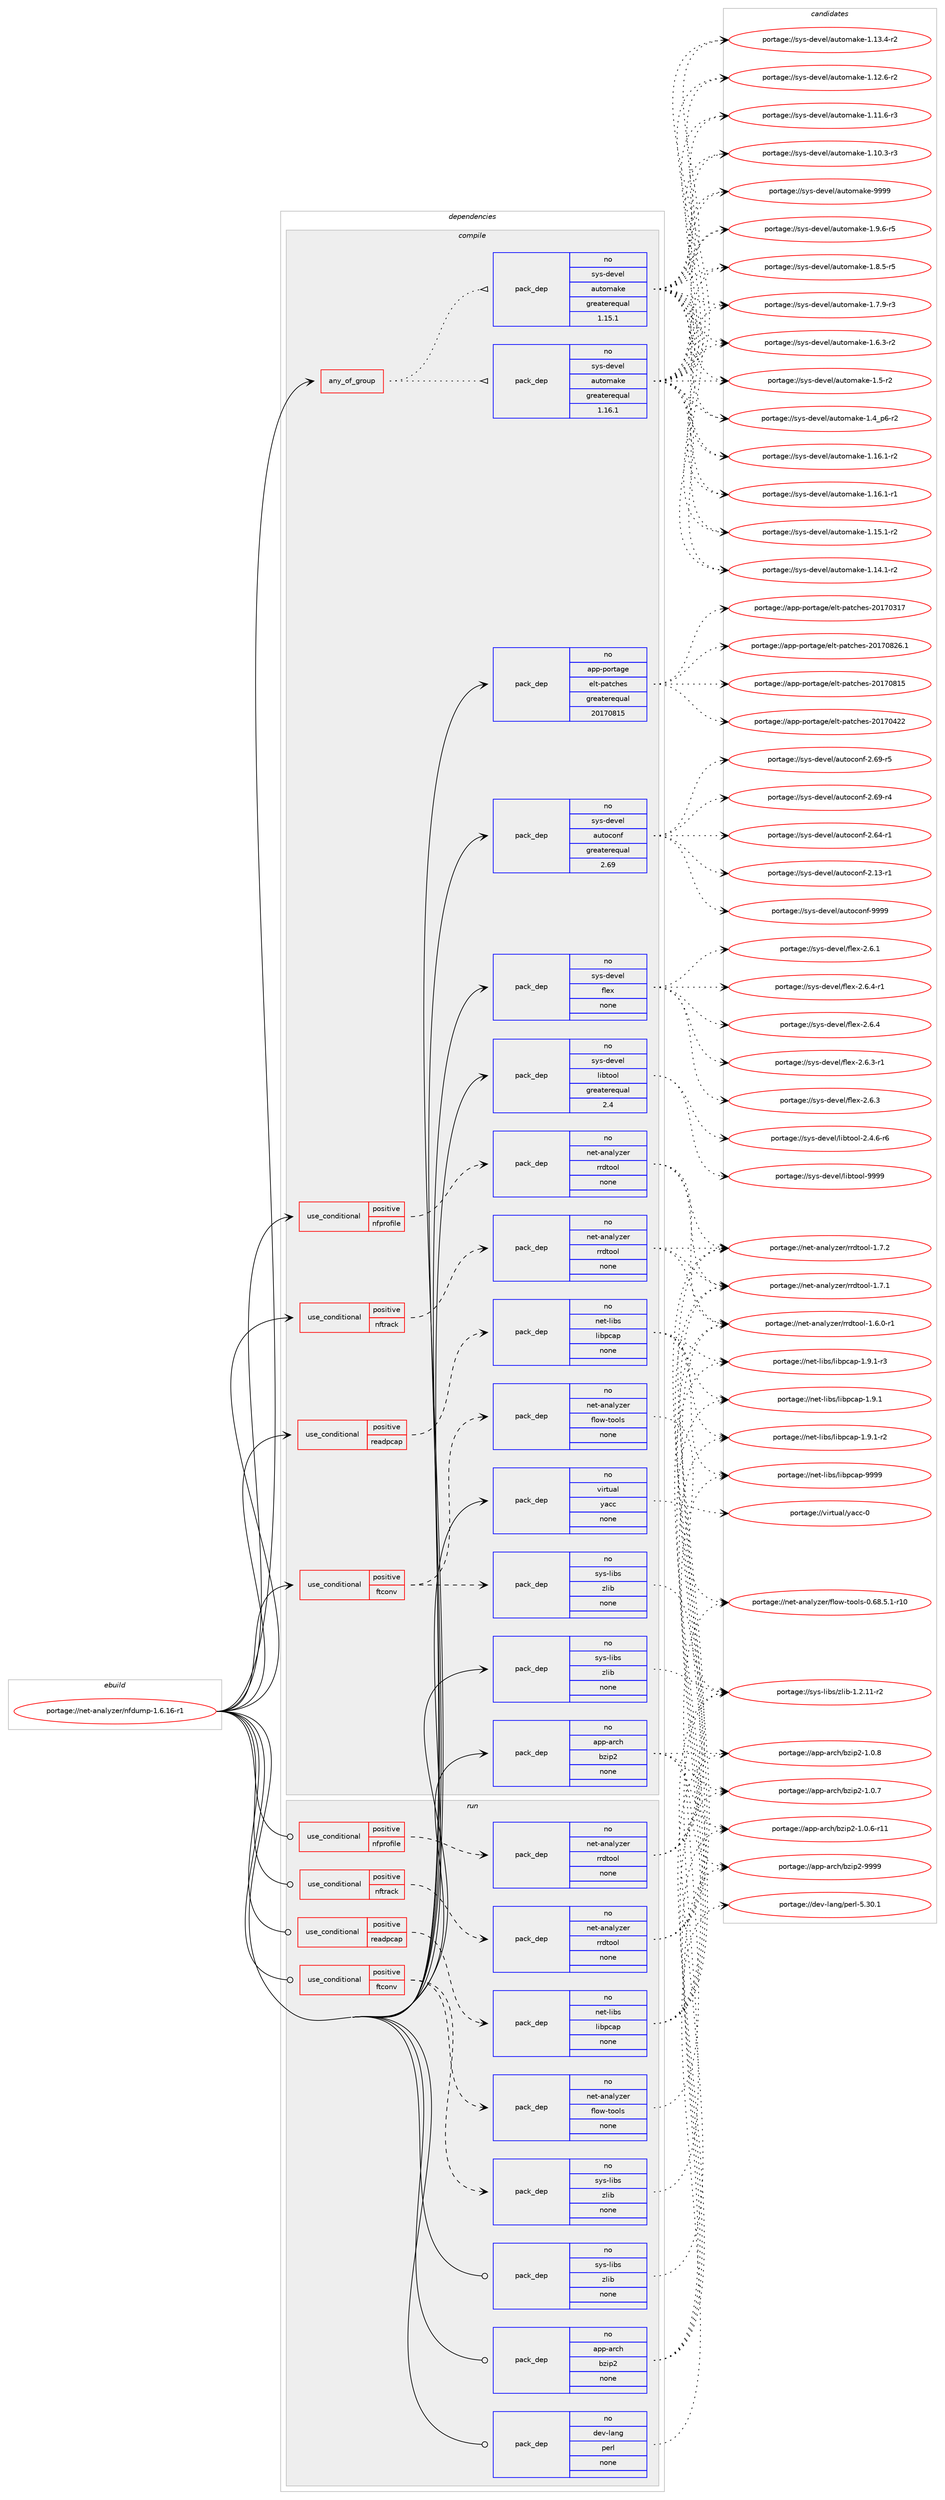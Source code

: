 digraph prolog {

# *************
# Graph options
# *************

newrank=true;
concentrate=true;
compound=true;
graph [rankdir=LR,fontname=Helvetica,fontsize=10,ranksep=1.5];#, ranksep=2.5, nodesep=0.2];
edge  [arrowhead=vee];
node  [fontname=Helvetica,fontsize=10];

# **********
# The ebuild
# **********

subgraph cluster_leftcol {
color=gray;
rank=same;
label=<<i>ebuild</i>>;
id [label="portage://net-analyzer/nfdump-1.6.16-r1", color=red, width=4, href="../net-analyzer/nfdump-1.6.16-r1.svg"];
}

# ****************
# The dependencies
# ****************

subgraph cluster_midcol {
color=gray;
label=<<i>dependencies</i>>;
subgraph cluster_compile {
fillcolor="#eeeeee";
style=filled;
label=<<i>compile</i>>;
subgraph any1294 {
dependency66838 [label=<<TABLE BORDER="0" CELLBORDER="1" CELLSPACING="0" CELLPADDING="4"><TR><TD CELLPADDING="10">any_of_group</TD></TR></TABLE>>, shape=none, color=red];subgraph pack51738 {
dependency66839 [label=<<TABLE BORDER="0" CELLBORDER="1" CELLSPACING="0" CELLPADDING="4" WIDTH="220"><TR><TD ROWSPAN="6" CELLPADDING="30">pack_dep</TD></TR><TR><TD WIDTH="110">no</TD></TR><TR><TD>sys-devel</TD></TR><TR><TD>automake</TD></TR><TR><TD>greaterequal</TD></TR><TR><TD>1.16.1</TD></TR></TABLE>>, shape=none, color=blue];
}
dependency66838:e -> dependency66839:w [weight=20,style="dotted",arrowhead="oinv"];
subgraph pack51739 {
dependency66840 [label=<<TABLE BORDER="0" CELLBORDER="1" CELLSPACING="0" CELLPADDING="4" WIDTH="220"><TR><TD ROWSPAN="6" CELLPADDING="30">pack_dep</TD></TR><TR><TD WIDTH="110">no</TD></TR><TR><TD>sys-devel</TD></TR><TR><TD>automake</TD></TR><TR><TD>greaterequal</TD></TR><TR><TD>1.15.1</TD></TR></TABLE>>, shape=none, color=blue];
}
dependency66838:e -> dependency66840:w [weight=20,style="dotted",arrowhead="oinv"];
}
id:e -> dependency66838:w [weight=20,style="solid",arrowhead="vee"];
subgraph cond13785 {
dependency66841 [label=<<TABLE BORDER="0" CELLBORDER="1" CELLSPACING="0" CELLPADDING="4"><TR><TD ROWSPAN="3" CELLPADDING="10">use_conditional</TD></TR><TR><TD>positive</TD></TR><TR><TD>ftconv</TD></TR></TABLE>>, shape=none, color=red];
subgraph pack51740 {
dependency66842 [label=<<TABLE BORDER="0" CELLBORDER="1" CELLSPACING="0" CELLPADDING="4" WIDTH="220"><TR><TD ROWSPAN="6" CELLPADDING="30">pack_dep</TD></TR><TR><TD WIDTH="110">no</TD></TR><TR><TD>sys-libs</TD></TR><TR><TD>zlib</TD></TR><TR><TD>none</TD></TR><TR><TD></TD></TR></TABLE>>, shape=none, color=blue];
}
dependency66841:e -> dependency66842:w [weight=20,style="dashed",arrowhead="vee"];
subgraph pack51741 {
dependency66843 [label=<<TABLE BORDER="0" CELLBORDER="1" CELLSPACING="0" CELLPADDING="4" WIDTH="220"><TR><TD ROWSPAN="6" CELLPADDING="30">pack_dep</TD></TR><TR><TD WIDTH="110">no</TD></TR><TR><TD>net-analyzer</TD></TR><TR><TD>flow-tools</TD></TR><TR><TD>none</TD></TR><TR><TD></TD></TR></TABLE>>, shape=none, color=blue];
}
dependency66841:e -> dependency66843:w [weight=20,style="dashed",arrowhead="vee"];
}
id:e -> dependency66841:w [weight=20,style="solid",arrowhead="vee"];
subgraph cond13786 {
dependency66844 [label=<<TABLE BORDER="0" CELLBORDER="1" CELLSPACING="0" CELLPADDING="4"><TR><TD ROWSPAN="3" CELLPADDING="10">use_conditional</TD></TR><TR><TD>positive</TD></TR><TR><TD>nfprofile</TD></TR></TABLE>>, shape=none, color=red];
subgraph pack51742 {
dependency66845 [label=<<TABLE BORDER="0" CELLBORDER="1" CELLSPACING="0" CELLPADDING="4" WIDTH="220"><TR><TD ROWSPAN="6" CELLPADDING="30">pack_dep</TD></TR><TR><TD WIDTH="110">no</TD></TR><TR><TD>net-analyzer</TD></TR><TR><TD>rrdtool</TD></TR><TR><TD>none</TD></TR><TR><TD></TD></TR></TABLE>>, shape=none, color=blue];
}
dependency66844:e -> dependency66845:w [weight=20,style="dashed",arrowhead="vee"];
}
id:e -> dependency66844:w [weight=20,style="solid",arrowhead="vee"];
subgraph cond13787 {
dependency66846 [label=<<TABLE BORDER="0" CELLBORDER="1" CELLSPACING="0" CELLPADDING="4"><TR><TD ROWSPAN="3" CELLPADDING="10">use_conditional</TD></TR><TR><TD>positive</TD></TR><TR><TD>nftrack</TD></TR></TABLE>>, shape=none, color=red];
subgraph pack51743 {
dependency66847 [label=<<TABLE BORDER="0" CELLBORDER="1" CELLSPACING="0" CELLPADDING="4" WIDTH="220"><TR><TD ROWSPAN="6" CELLPADDING="30">pack_dep</TD></TR><TR><TD WIDTH="110">no</TD></TR><TR><TD>net-analyzer</TD></TR><TR><TD>rrdtool</TD></TR><TR><TD>none</TD></TR><TR><TD></TD></TR></TABLE>>, shape=none, color=blue];
}
dependency66846:e -> dependency66847:w [weight=20,style="dashed",arrowhead="vee"];
}
id:e -> dependency66846:w [weight=20,style="solid",arrowhead="vee"];
subgraph cond13788 {
dependency66848 [label=<<TABLE BORDER="0" CELLBORDER="1" CELLSPACING="0" CELLPADDING="4"><TR><TD ROWSPAN="3" CELLPADDING="10">use_conditional</TD></TR><TR><TD>positive</TD></TR><TR><TD>readpcap</TD></TR></TABLE>>, shape=none, color=red];
subgraph pack51744 {
dependency66849 [label=<<TABLE BORDER="0" CELLBORDER="1" CELLSPACING="0" CELLPADDING="4" WIDTH="220"><TR><TD ROWSPAN="6" CELLPADDING="30">pack_dep</TD></TR><TR><TD WIDTH="110">no</TD></TR><TR><TD>net-libs</TD></TR><TR><TD>libpcap</TD></TR><TR><TD>none</TD></TR><TR><TD></TD></TR></TABLE>>, shape=none, color=blue];
}
dependency66848:e -> dependency66849:w [weight=20,style="dashed",arrowhead="vee"];
}
id:e -> dependency66848:w [weight=20,style="solid",arrowhead="vee"];
subgraph pack51745 {
dependency66850 [label=<<TABLE BORDER="0" CELLBORDER="1" CELLSPACING="0" CELLPADDING="4" WIDTH="220"><TR><TD ROWSPAN="6" CELLPADDING="30">pack_dep</TD></TR><TR><TD WIDTH="110">no</TD></TR><TR><TD>app-arch</TD></TR><TR><TD>bzip2</TD></TR><TR><TD>none</TD></TR><TR><TD></TD></TR></TABLE>>, shape=none, color=blue];
}
id:e -> dependency66850:w [weight=20,style="solid",arrowhead="vee"];
subgraph pack51746 {
dependency66851 [label=<<TABLE BORDER="0" CELLBORDER="1" CELLSPACING="0" CELLPADDING="4" WIDTH="220"><TR><TD ROWSPAN="6" CELLPADDING="30">pack_dep</TD></TR><TR><TD WIDTH="110">no</TD></TR><TR><TD>app-portage</TD></TR><TR><TD>elt-patches</TD></TR><TR><TD>greaterequal</TD></TR><TR><TD>20170815</TD></TR></TABLE>>, shape=none, color=blue];
}
id:e -> dependency66851:w [weight=20,style="solid",arrowhead="vee"];
subgraph pack51747 {
dependency66852 [label=<<TABLE BORDER="0" CELLBORDER="1" CELLSPACING="0" CELLPADDING="4" WIDTH="220"><TR><TD ROWSPAN="6" CELLPADDING="30">pack_dep</TD></TR><TR><TD WIDTH="110">no</TD></TR><TR><TD>sys-devel</TD></TR><TR><TD>autoconf</TD></TR><TR><TD>greaterequal</TD></TR><TR><TD>2.69</TD></TR></TABLE>>, shape=none, color=blue];
}
id:e -> dependency66852:w [weight=20,style="solid",arrowhead="vee"];
subgraph pack51748 {
dependency66853 [label=<<TABLE BORDER="0" CELLBORDER="1" CELLSPACING="0" CELLPADDING="4" WIDTH="220"><TR><TD ROWSPAN="6" CELLPADDING="30">pack_dep</TD></TR><TR><TD WIDTH="110">no</TD></TR><TR><TD>sys-devel</TD></TR><TR><TD>flex</TD></TR><TR><TD>none</TD></TR><TR><TD></TD></TR></TABLE>>, shape=none, color=blue];
}
id:e -> dependency66853:w [weight=20,style="solid",arrowhead="vee"];
subgraph pack51749 {
dependency66854 [label=<<TABLE BORDER="0" CELLBORDER="1" CELLSPACING="0" CELLPADDING="4" WIDTH="220"><TR><TD ROWSPAN="6" CELLPADDING="30">pack_dep</TD></TR><TR><TD WIDTH="110">no</TD></TR><TR><TD>sys-devel</TD></TR><TR><TD>libtool</TD></TR><TR><TD>greaterequal</TD></TR><TR><TD>2.4</TD></TR></TABLE>>, shape=none, color=blue];
}
id:e -> dependency66854:w [weight=20,style="solid",arrowhead="vee"];
subgraph pack51750 {
dependency66855 [label=<<TABLE BORDER="0" CELLBORDER="1" CELLSPACING="0" CELLPADDING="4" WIDTH="220"><TR><TD ROWSPAN="6" CELLPADDING="30">pack_dep</TD></TR><TR><TD WIDTH="110">no</TD></TR><TR><TD>sys-libs</TD></TR><TR><TD>zlib</TD></TR><TR><TD>none</TD></TR><TR><TD></TD></TR></TABLE>>, shape=none, color=blue];
}
id:e -> dependency66855:w [weight=20,style="solid",arrowhead="vee"];
subgraph pack51751 {
dependency66856 [label=<<TABLE BORDER="0" CELLBORDER="1" CELLSPACING="0" CELLPADDING="4" WIDTH="220"><TR><TD ROWSPAN="6" CELLPADDING="30">pack_dep</TD></TR><TR><TD WIDTH="110">no</TD></TR><TR><TD>virtual</TD></TR><TR><TD>yacc</TD></TR><TR><TD>none</TD></TR><TR><TD></TD></TR></TABLE>>, shape=none, color=blue];
}
id:e -> dependency66856:w [weight=20,style="solid",arrowhead="vee"];
}
subgraph cluster_compileandrun {
fillcolor="#eeeeee";
style=filled;
label=<<i>compile and run</i>>;
}
subgraph cluster_run {
fillcolor="#eeeeee";
style=filled;
label=<<i>run</i>>;
subgraph cond13789 {
dependency66857 [label=<<TABLE BORDER="0" CELLBORDER="1" CELLSPACING="0" CELLPADDING="4"><TR><TD ROWSPAN="3" CELLPADDING="10">use_conditional</TD></TR><TR><TD>positive</TD></TR><TR><TD>ftconv</TD></TR></TABLE>>, shape=none, color=red];
subgraph pack51752 {
dependency66858 [label=<<TABLE BORDER="0" CELLBORDER="1" CELLSPACING="0" CELLPADDING="4" WIDTH="220"><TR><TD ROWSPAN="6" CELLPADDING="30">pack_dep</TD></TR><TR><TD WIDTH="110">no</TD></TR><TR><TD>sys-libs</TD></TR><TR><TD>zlib</TD></TR><TR><TD>none</TD></TR><TR><TD></TD></TR></TABLE>>, shape=none, color=blue];
}
dependency66857:e -> dependency66858:w [weight=20,style="dashed",arrowhead="vee"];
subgraph pack51753 {
dependency66859 [label=<<TABLE BORDER="0" CELLBORDER="1" CELLSPACING="0" CELLPADDING="4" WIDTH="220"><TR><TD ROWSPAN="6" CELLPADDING="30">pack_dep</TD></TR><TR><TD WIDTH="110">no</TD></TR><TR><TD>net-analyzer</TD></TR><TR><TD>flow-tools</TD></TR><TR><TD>none</TD></TR><TR><TD></TD></TR></TABLE>>, shape=none, color=blue];
}
dependency66857:e -> dependency66859:w [weight=20,style="dashed",arrowhead="vee"];
}
id:e -> dependency66857:w [weight=20,style="solid",arrowhead="odot"];
subgraph cond13790 {
dependency66860 [label=<<TABLE BORDER="0" CELLBORDER="1" CELLSPACING="0" CELLPADDING="4"><TR><TD ROWSPAN="3" CELLPADDING="10">use_conditional</TD></TR><TR><TD>positive</TD></TR><TR><TD>nfprofile</TD></TR></TABLE>>, shape=none, color=red];
subgraph pack51754 {
dependency66861 [label=<<TABLE BORDER="0" CELLBORDER="1" CELLSPACING="0" CELLPADDING="4" WIDTH="220"><TR><TD ROWSPAN="6" CELLPADDING="30">pack_dep</TD></TR><TR><TD WIDTH="110">no</TD></TR><TR><TD>net-analyzer</TD></TR><TR><TD>rrdtool</TD></TR><TR><TD>none</TD></TR><TR><TD></TD></TR></TABLE>>, shape=none, color=blue];
}
dependency66860:e -> dependency66861:w [weight=20,style="dashed",arrowhead="vee"];
}
id:e -> dependency66860:w [weight=20,style="solid",arrowhead="odot"];
subgraph cond13791 {
dependency66862 [label=<<TABLE BORDER="0" CELLBORDER="1" CELLSPACING="0" CELLPADDING="4"><TR><TD ROWSPAN="3" CELLPADDING="10">use_conditional</TD></TR><TR><TD>positive</TD></TR><TR><TD>nftrack</TD></TR></TABLE>>, shape=none, color=red];
subgraph pack51755 {
dependency66863 [label=<<TABLE BORDER="0" CELLBORDER="1" CELLSPACING="0" CELLPADDING="4" WIDTH="220"><TR><TD ROWSPAN="6" CELLPADDING="30">pack_dep</TD></TR><TR><TD WIDTH="110">no</TD></TR><TR><TD>net-analyzer</TD></TR><TR><TD>rrdtool</TD></TR><TR><TD>none</TD></TR><TR><TD></TD></TR></TABLE>>, shape=none, color=blue];
}
dependency66862:e -> dependency66863:w [weight=20,style="dashed",arrowhead="vee"];
}
id:e -> dependency66862:w [weight=20,style="solid",arrowhead="odot"];
subgraph cond13792 {
dependency66864 [label=<<TABLE BORDER="0" CELLBORDER="1" CELLSPACING="0" CELLPADDING="4"><TR><TD ROWSPAN="3" CELLPADDING="10">use_conditional</TD></TR><TR><TD>positive</TD></TR><TR><TD>readpcap</TD></TR></TABLE>>, shape=none, color=red];
subgraph pack51756 {
dependency66865 [label=<<TABLE BORDER="0" CELLBORDER="1" CELLSPACING="0" CELLPADDING="4" WIDTH="220"><TR><TD ROWSPAN="6" CELLPADDING="30">pack_dep</TD></TR><TR><TD WIDTH="110">no</TD></TR><TR><TD>net-libs</TD></TR><TR><TD>libpcap</TD></TR><TR><TD>none</TD></TR><TR><TD></TD></TR></TABLE>>, shape=none, color=blue];
}
dependency66864:e -> dependency66865:w [weight=20,style="dashed",arrowhead="vee"];
}
id:e -> dependency66864:w [weight=20,style="solid",arrowhead="odot"];
subgraph pack51757 {
dependency66866 [label=<<TABLE BORDER="0" CELLBORDER="1" CELLSPACING="0" CELLPADDING="4" WIDTH="220"><TR><TD ROWSPAN="6" CELLPADDING="30">pack_dep</TD></TR><TR><TD WIDTH="110">no</TD></TR><TR><TD>app-arch</TD></TR><TR><TD>bzip2</TD></TR><TR><TD>none</TD></TR><TR><TD></TD></TR></TABLE>>, shape=none, color=blue];
}
id:e -> dependency66866:w [weight=20,style="solid",arrowhead="odot"];
subgraph pack51758 {
dependency66867 [label=<<TABLE BORDER="0" CELLBORDER="1" CELLSPACING="0" CELLPADDING="4" WIDTH="220"><TR><TD ROWSPAN="6" CELLPADDING="30">pack_dep</TD></TR><TR><TD WIDTH="110">no</TD></TR><TR><TD>dev-lang</TD></TR><TR><TD>perl</TD></TR><TR><TD>none</TD></TR><TR><TD></TD></TR></TABLE>>, shape=none, color=blue];
}
id:e -> dependency66867:w [weight=20,style="solid",arrowhead="odot"];
subgraph pack51759 {
dependency66868 [label=<<TABLE BORDER="0" CELLBORDER="1" CELLSPACING="0" CELLPADDING="4" WIDTH="220"><TR><TD ROWSPAN="6" CELLPADDING="30">pack_dep</TD></TR><TR><TD WIDTH="110">no</TD></TR><TR><TD>sys-libs</TD></TR><TR><TD>zlib</TD></TR><TR><TD>none</TD></TR><TR><TD></TD></TR></TABLE>>, shape=none, color=blue];
}
id:e -> dependency66868:w [weight=20,style="solid",arrowhead="odot"];
}
}

# **************
# The candidates
# **************

subgraph cluster_choices {
rank=same;
color=gray;
label=<<i>candidates</i>>;

subgraph choice51738 {
color=black;
nodesep=1;
choice115121115451001011181011084797117116111109971071014557575757 [label="portage://sys-devel/automake-9999", color=red, width=4,href="../sys-devel/automake-9999.svg"];
choice115121115451001011181011084797117116111109971071014549465746544511453 [label="portage://sys-devel/automake-1.9.6-r5", color=red, width=4,href="../sys-devel/automake-1.9.6-r5.svg"];
choice115121115451001011181011084797117116111109971071014549465646534511453 [label="portage://sys-devel/automake-1.8.5-r5", color=red, width=4,href="../sys-devel/automake-1.8.5-r5.svg"];
choice115121115451001011181011084797117116111109971071014549465546574511451 [label="portage://sys-devel/automake-1.7.9-r3", color=red, width=4,href="../sys-devel/automake-1.7.9-r3.svg"];
choice115121115451001011181011084797117116111109971071014549465446514511450 [label="portage://sys-devel/automake-1.6.3-r2", color=red, width=4,href="../sys-devel/automake-1.6.3-r2.svg"];
choice11512111545100101118101108479711711611110997107101454946534511450 [label="portage://sys-devel/automake-1.5-r2", color=red, width=4,href="../sys-devel/automake-1.5-r2.svg"];
choice115121115451001011181011084797117116111109971071014549465295112544511450 [label="portage://sys-devel/automake-1.4_p6-r2", color=red, width=4,href="../sys-devel/automake-1.4_p6-r2.svg"];
choice11512111545100101118101108479711711611110997107101454946495446494511450 [label="portage://sys-devel/automake-1.16.1-r2", color=red, width=4,href="../sys-devel/automake-1.16.1-r2.svg"];
choice11512111545100101118101108479711711611110997107101454946495446494511449 [label="portage://sys-devel/automake-1.16.1-r1", color=red, width=4,href="../sys-devel/automake-1.16.1-r1.svg"];
choice11512111545100101118101108479711711611110997107101454946495346494511450 [label="portage://sys-devel/automake-1.15.1-r2", color=red, width=4,href="../sys-devel/automake-1.15.1-r2.svg"];
choice11512111545100101118101108479711711611110997107101454946495246494511450 [label="portage://sys-devel/automake-1.14.1-r2", color=red, width=4,href="../sys-devel/automake-1.14.1-r2.svg"];
choice11512111545100101118101108479711711611110997107101454946495146524511450 [label="portage://sys-devel/automake-1.13.4-r2", color=red, width=4,href="../sys-devel/automake-1.13.4-r2.svg"];
choice11512111545100101118101108479711711611110997107101454946495046544511450 [label="portage://sys-devel/automake-1.12.6-r2", color=red, width=4,href="../sys-devel/automake-1.12.6-r2.svg"];
choice11512111545100101118101108479711711611110997107101454946494946544511451 [label="portage://sys-devel/automake-1.11.6-r3", color=red, width=4,href="../sys-devel/automake-1.11.6-r3.svg"];
choice11512111545100101118101108479711711611110997107101454946494846514511451 [label="portage://sys-devel/automake-1.10.3-r3", color=red, width=4,href="../sys-devel/automake-1.10.3-r3.svg"];
dependency66839:e -> choice115121115451001011181011084797117116111109971071014557575757:w [style=dotted,weight="100"];
dependency66839:e -> choice115121115451001011181011084797117116111109971071014549465746544511453:w [style=dotted,weight="100"];
dependency66839:e -> choice115121115451001011181011084797117116111109971071014549465646534511453:w [style=dotted,weight="100"];
dependency66839:e -> choice115121115451001011181011084797117116111109971071014549465546574511451:w [style=dotted,weight="100"];
dependency66839:e -> choice115121115451001011181011084797117116111109971071014549465446514511450:w [style=dotted,weight="100"];
dependency66839:e -> choice11512111545100101118101108479711711611110997107101454946534511450:w [style=dotted,weight="100"];
dependency66839:e -> choice115121115451001011181011084797117116111109971071014549465295112544511450:w [style=dotted,weight="100"];
dependency66839:e -> choice11512111545100101118101108479711711611110997107101454946495446494511450:w [style=dotted,weight="100"];
dependency66839:e -> choice11512111545100101118101108479711711611110997107101454946495446494511449:w [style=dotted,weight="100"];
dependency66839:e -> choice11512111545100101118101108479711711611110997107101454946495346494511450:w [style=dotted,weight="100"];
dependency66839:e -> choice11512111545100101118101108479711711611110997107101454946495246494511450:w [style=dotted,weight="100"];
dependency66839:e -> choice11512111545100101118101108479711711611110997107101454946495146524511450:w [style=dotted,weight="100"];
dependency66839:e -> choice11512111545100101118101108479711711611110997107101454946495046544511450:w [style=dotted,weight="100"];
dependency66839:e -> choice11512111545100101118101108479711711611110997107101454946494946544511451:w [style=dotted,weight="100"];
dependency66839:e -> choice11512111545100101118101108479711711611110997107101454946494846514511451:w [style=dotted,weight="100"];
}
subgraph choice51739 {
color=black;
nodesep=1;
choice115121115451001011181011084797117116111109971071014557575757 [label="portage://sys-devel/automake-9999", color=red, width=4,href="../sys-devel/automake-9999.svg"];
choice115121115451001011181011084797117116111109971071014549465746544511453 [label="portage://sys-devel/automake-1.9.6-r5", color=red, width=4,href="../sys-devel/automake-1.9.6-r5.svg"];
choice115121115451001011181011084797117116111109971071014549465646534511453 [label="portage://sys-devel/automake-1.8.5-r5", color=red, width=4,href="../sys-devel/automake-1.8.5-r5.svg"];
choice115121115451001011181011084797117116111109971071014549465546574511451 [label="portage://sys-devel/automake-1.7.9-r3", color=red, width=4,href="../sys-devel/automake-1.7.9-r3.svg"];
choice115121115451001011181011084797117116111109971071014549465446514511450 [label="portage://sys-devel/automake-1.6.3-r2", color=red, width=4,href="../sys-devel/automake-1.6.3-r2.svg"];
choice11512111545100101118101108479711711611110997107101454946534511450 [label="portage://sys-devel/automake-1.5-r2", color=red, width=4,href="../sys-devel/automake-1.5-r2.svg"];
choice115121115451001011181011084797117116111109971071014549465295112544511450 [label="portage://sys-devel/automake-1.4_p6-r2", color=red, width=4,href="../sys-devel/automake-1.4_p6-r2.svg"];
choice11512111545100101118101108479711711611110997107101454946495446494511450 [label="portage://sys-devel/automake-1.16.1-r2", color=red, width=4,href="../sys-devel/automake-1.16.1-r2.svg"];
choice11512111545100101118101108479711711611110997107101454946495446494511449 [label="portage://sys-devel/automake-1.16.1-r1", color=red, width=4,href="../sys-devel/automake-1.16.1-r1.svg"];
choice11512111545100101118101108479711711611110997107101454946495346494511450 [label="portage://sys-devel/automake-1.15.1-r2", color=red, width=4,href="../sys-devel/automake-1.15.1-r2.svg"];
choice11512111545100101118101108479711711611110997107101454946495246494511450 [label="portage://sys-devel/automake-1.14.1-r2", color=red, width=4,href="../sys-devel/automake-1.14.1-r2.svg"];
choice11512111545100101118101108479711711611110997107101454946495146524511450 [label="portage://sys-devel/automake-1.13.4-r2", color=red, width=4,href="../sys-devel/automake-1.13.4-r2.svg"];
choice11512111545100101118101108479711711611110997107101454946495046544511450 [label="portage://sys-devel/automake-1.12.6-r2", color=red, width=4,href="../sys-devel/automake-1.12.6-r2.svg"];
choice11512111545100101118101108479711711611110997107101454946494946544511451 [label="portage://sys-devel/automake-1.11.6-r3", color=red, width=4,href="../sys-devel/automake-1.11.6-r3.svg"];
choice11512111545100101118101108479711711611110997107101454946494846514511451 [label="portage://sys-devel/automake-1.10.3-r3", color=red, width=4,href="../sys-devel/automake-1.10.3-r3.svg"];
dependency66840:e -> choice115121115451001011181011084797117116111109971071014557575757:w [style=dotted,weight="100"];
dependency66840:e -> choice115121115451001011181011084797117116111109971071014549465746544511453:w [style=dotted,weight="100"];
dependency66840:e -> choice115121115451001011181011084797117116111109971071014549465646534511453:w [style=dotted,weight="100"];
dependency66840:e -> choice115121115451001011181011084797117116111109971071014549465546574511451:w [style=dotted,weight="100"];
dependency66840:e -> choice115121115451001011181011084797117116111109971071014549465446514511450:w [style=dotted,weight="100"];
dependency66840:e -> choice11512111545100101118101108479711711611110997107101454946534511450:w [style=dotted,weight="100"];
dependency66840:e -> choice115121115451001011181011084797117116111109971071014549465295112544511450:w [style=dotted,weight="100"];
dependency66840:e -> choice11512111545100101118101108479711711611110997107101454946495446494511450:w [style=dotted,weight="100"];
dependency66840:e -> choice11512111545100101118101108479711711611110997107101454946495446494511449:w [style=dotted,weight="100"];
dependency66840:e -> choice11512111545100101118101108479711711611110997107101454946495346494511450:w [style=dotted,weight="100"];
dependency66840:e -> choice11512111545100101118101108479711711611110997107101454946495246494511450:w [style=dotted,weight="100"];
dependency66840:e -> choice11512111545100101118101108479711711611110997107101454946495146524511450:w [style=dotted,weight="100"];
dependency66840:e -> choice11512111545100101118101108479711711611110997107101454946495046544511450:w [style=dotted,weight="100"];
dependency66840:e -> choice11512111545100101118101108479711711611110997107101454946494946544511451:w [style=dotted,weight="100"];
dependency66840:e -> choice11512111545100101118101108479711711611110997107101454946494846514511451:w [style=dotted,weight="100"];
}
subgraph choice51740 {
color=black;
nodesep=1;
choice11512111545108105981154712210810598454946504649494511450 [label="portage://sys-libs/zlib-1.2.11-r2", color=red, width=4,href="../sys-libs/zlib-1.2.11-r2.svg"];
dependency66842:e -> choice11512111545108105981154712210810598454946504649494511450:w [style=dotted,weight="100"];
}
subgraph choice51741 {
color=black;
nodesep=1;
choice1101011164597110971081211221011144710210811111945116111111108115454846545646534649451144948 [label="portage://net-analyzer/flow-tools-0.68.5.1-r10", color=red, width=4,href="../net-analyzer/flow-tools-0.68.5.1-r10.svg"];
dependency66843:e -> choice1101011164597110971081211221011144710210811111945116111111108115454846545646534649451144948:w [style=dotted,weight="100"];
}
subgraph choice51742 {
color=black;
nodesep=1;
choice11010111645971109710812112210111447114114100116111111108454946554650 [label="portage://net-analyzer/rrdtool-1.7.2", color=red, width=4,href="../net-analyzer/rrdtool-1.7.2.svg"];
choice11010111645971109710812112210111447114114100116111111108454946554649 [label="portage://net-analyzer/rrdtool-1.7.1", color=red, width=4,href="../net-analyzer/rrdtool-1.7.1.svg"];
choice110101116459711097108121122101114471141141001161111111084549465446484511449 [label="portage://net-analyzer/rrdtool-1.6.0-r1", color=red, width=4,href="../net-analyzer/rrdtool-1.6.0-r1.svg"];
dependency66845:e -> choice11010111645971109710812112210111447114114100116111111108454946554650:w [style=dotted,weight="100"];
dependency66845:e -> choice11010111645971109710812112210111447114114100116111111108454946554649:w [style=dotted,weight="100"];
dependency66845:e -> choice110101116459711097108121122101114471141141001161111111084549465446484511449:w [style=dotted,weight="100"];
}
subgraph choice51743 {
color=black;
nodesep=1;
choice11010111645971109710812112210111447114114100116111111108454946554650 [label="portage://net-analyzer/rrdtool-1.7.2", color=red, width=4,href="../net-analyzer/rrdtool-1.7.2.svg"];
choice11010111645971109710812112210111447114114100116111111108454946554649 [label="portage://net-analyzer/rrdtool-1.7.1", color=red, width=4,href="../net-analyzer/rrdtool-1.7.1.svg"];
choice110101116459711097108121122101114471141141001161111111084549465446484511449 [label="portage://net-analyzer/rrdtool-1.6.0-r1", color=red, width=4,href="../net-analyzer/rrdtool-1.6.0-r1.svg"];
dependency66847:e -> choice11010111645971109710812112210111447114114100116111111108454946554650:w [style=dotted,weight="100"];
dependency66847:e -> choice11010111645971109710812112210111447114114100116111111108454946554649:w [style=dotted,weight="100"];
dependency66847:e -> choice110101116459711097108121122101114471141141001161111111084549465446484511449:w [style=dotted,weight="100"];
}
subgraph choice51744 {
color=black;
nodesep=1;
choice1101011164510810598115471081059811299971124557575757 [label="portage://net-libs/libpcap-9999", color=red, width=4,href="../net-libs/libpcap-9999.svg"];
choice1101011164510810598115471081059811299971124549465746494511451 [label="portage://net-libs/libpcap-1.9.1-r3", color=red, width=4,href="../net-libs/libpcap-1.9.1-r3.svg"];
choice1101011164510810598115471081059811299971124549465746494511450 [label="portage://net-libs/libpcap-1.9.1-r2", color=red, width=4,href="../net-libs/libpcap-1.9.1-r2.svg"];
choice110101116451081059811547108105981129997112454946574649 [label="portage://net-libs/libpcap-1.9.1", color=red, width=4,href="../net-libs/libpcap-1.9.1.svg"];
dependency66849:e -> choice1101011164510810598115471081059811299971124557575757:w [style=dotted,weight="100"];
dependency66849:e -> choice1101011164510810598115471081059811299971124549465746494511451:w [style=dotted,weight="100"];
dependency66849:e -> choice1101011164510810598115471081059811299971124549465746494511450:w [style=dotted,weight="100"];
dependency66849:e -> choice110101116451081059811547108105981129997112454946574649:w [style=dotted,weight="100"];
}
subgraph choice51745 {
color=black;
nodesep=1;
choice971121124597114991044798122105112504557575757 [label="portage://app-arch/bzip2-9999", color=red, width=4,href="../app-arch/bzip2-9999.svg"];
choice97112112459711499104479812210511250454946484656 [label="portage://app-arch/bzip2-1.0.8", color=red, width=4,href="../app-arch/bzip2-1.0.8.svg"];
choice97112112459711499104479812210511250454946484655 [label="portage://app-arch/bzip2-1.0.7", color=red, width=4,href="../app-arch/bzip2-1.0.7.svg"];
choice97112112459711499104479812210511250454946484654451144949 [label="portage://app-arch/bzip2-1.0.6-r11", color=red, width=4,href="../app-arch/bzip2-1.0.6-r11.svg"];
dependency66850:e -> choice971121124597114991044798122105112504557575757:w [style=dotted,weight="100"];
dependency66850:e -> choice97112112459711499104479812210511250454946484656:w [style=dotted,weight="100"];
dependency66850:e -> choice97112112459711499104479812210511250454946484655:w [style=dotted,weight="100"];
dependency66850:e -> choice97112112459711499104479812210511250454946484654451144949:w [style=dotted,weight="100"];
}
subgraph choice51746 {
color=black;
nodesep=1;
choice971121124511211111411697103101471011081164511297116991041011154550484955485650544649 [label="portage://app-portage/elt-patches-20170826.1", color=red, width=4,href="../app-portage/elt-patches-20170826.1.svg"];
choice97112112451121111141169710310147101108116451129711699104101115455048495548564953 [label="portage://app-portage/elt-patches-20170815", color=red, width=4,href="../app-portage/elt-patches-20170815.svg"];
choice97112112451121111141169710310147101108116451129711699104101115455048495548525050 [label="portage://app-portage/elt-patches-20170422", color=red, width=4,href="../app-portage/elt-patches-20170422.svg"];
choice97112112451121111141169710310147101108116451129711699104101115455048495548514955 [label="portage://app-portage/elt-patches-20170317", color=red, width=4,href="../app-portage/elt-patches-20170317.svg"];
dependency66851:e -> choice971121124511211111411697103101471011081164511297116991041011154550484955485650544649:w [style=dotted,weight="100"];
dependency66851:e -> choice97112112451121111141169710310147101108116451129711699104101115455048495548564953:w [style=dotted,weight="100"];
dependency66851:e -> choice97112112451121111141169710310147101108116451129711699104101115455048495548525050:w [style=dotted,weight="100"];
dependency66851:e -> choice97112112451121111141169710310147101108116451129711699104101115455048495548514955:w [style=dotted,weight="100"];
}
subgraph choice51747 {
color=black;
nodesep=1;
choice115121115451001011181011084797117116111991111101024557575757 [label="portage://sys-devel/autoconf-9999", color=red, width=4,href="../sys-devel/autoconf-9999.svg"];
choice1151211154510010111810110847971171161119911111010245504654574511453 [label="portage://sys-devel/autoconf-2.69-r5", color=red, width=4,href="../sys-devel/autoconf-2.69-r5.svg"];
choice1151211154510010111810110847971171161119911111010245504654574511452 [label="portage://sys-devel/autoconf-2.69-r4", color=red, width=4,href="../sys-devel/autoconf-2.69-r4.svg"];
choice1151211154510010111810110847971171161119911111010245504654524511449 [label="portage://sys-devel/autoconf-2.64-r1", color=red, width=4,href="../sys-devel/autoconf-2.64-r1.svg"];
choice1151211154510010111810110847971171161119911111010245504649514511449 [label="portage://sys-devel/autoconf-2.13-r1", color=red, width=4,href="../sys-devel/autoconf-2.13-r1.svg"];
dependency66852:e -> choice115121115451001011181011084797117116111991111101024557575757:w [style=dotted,weight="100"];
dependency66852:e -> choice1151211154510010111810110847971171161119911111010245504654574511453:w [style=dotted,weight="100"];
dependency66852:e -> choice1151211154510010111810110847971171161119911111010245504654574511452:w [style=dotted,weight="100"];
dependency66852:e -> choice1151211154510010111810110847971171161119911111010245504654524511449:w [style=dotted,weight="100"];
dependency66852:e -> choice1151211154510010111810110847971171161119911111010245504649514511449:w [style=dotted,weight="100"];
}
subgraph choice51748 {
color=black;
nodesep=1;
choice11512111545100101118101108471021081011204550465446524511449 [label="portage://sys-devel/flex-2.6.4-r1", color=red, width=4,href="../sys-devel/flex-2.6.4-r1.svg"];
choice1151211154510010111810110847102108101120455046544652 [label="portage://sys-devel/flex-2.6.4", color=red, width=4,href="../sys-devel/flex-2.6.4.svg"];
choice11512111545100101118101108471021081011204550465446514511449 [label="portage://sys-devel/flex-2.6.3-r1", color=red, width=4,href="../sys-devel/flex-2.6.3-r1.svg"];
choice1151211154510010111810110847102108101120455046544651 [label="portage://sys-devel/flex-2.6.3", color=red, width=4,href="../sys-devel/flex-2.6.3.svg"];
choice1151211154510010111810110847102108101120455046544649 [label="portage://sys-devel/flex-2.6.1", color=red, width=4,href="../sys-devel/flex-2.6.1.svg"];
dependency66853:e -> choice11512111545100101118101108471021081011204550465446524511449:w [style=dotted,weight="100"];
dependency66853:e -> choice1151211154510010111810110847102108101120455046544652:w [style=dotted,weight="100"];
dependency66853:e -> choice11512111545100101118101108471021081011204550465446514511449:w [style=dotted,weight="100"];
dependency66853:e -> choice1151211154510010111810110847102108101120455046544651:w [style=dotted,weight="100"];
dependency66853:e -> choice1151211154510010111810110847102108101120455046544649:w [style=dotted,weight="100"];
}
subgraph choice51749 {
color=black;
nodesep=1;
choice1151211154510010111810110847108105981161111111084557575757 [label="portage://sys-devel/libtool-9999", color=red, width=4,href="../sys-devel/libtool-9999.svg"];
choice1151211154510010111810110847108105981161111111084550465246544511454 [label="portage://sys-devel/libtool-2.4.6-r6", color=red, width=4,href="../sys-devel/libtool-2.4.6-r6.svg"];
dependency66854:e -> choice1151211154510010111810110847108105981161111111084557575757:w [style=dotted,weight="100"];
dependency66854:e -> choice1151211154510010111810110847108105981161111111084550465246544511454:w [style=dotted,weight="100"];
}
subgraph choice51750 {
color=black;
nodesep=1;
choice11512111545108105981154712210810598454946504649494511450 [label="portage://sys-libs/zlib-1.2.11-r2", color=red, width=4,href="../sys-libs/zlib-1.2.11-r2.svg"];
dependency66855:e -> choice11512111545108105981154712210810598454946504649494511450:w [style=dotted,weight="100"];
}
subgraph choice51751 {
color=black;
nodesep=1;
choice11810511411611797108471219799994548 [label="portage://virtual/yacc-0", color=red, width=4,href="../virtual/yacc-0.svg"];
dependency66856:e -> choice11810511411611797108471219799994548:w [style=dotted,weight="100"];
}
subgraph choice51752 {
color=black;
nodesep=1;
choice11512111545108105981154712210810598454946504649494511450 [label="portage://sys-libs/zlib-1.2.11-r2", color=red, width=4,href="../sys-libs/zlib-1.2.11-r2.svg"];
dependency66858:e -> choice11512111545108105981154712210810598454946504649494511450:w [style=dotted,weight="100"];
}
subgraph choice51753 {
color=black;
nodesep=1;
choice1101011164597110971081211221011144710210811111945116111111108115454846545646534649451144948 [label="portage://net-analyzer/flow-tools-0.68.5.1-r10", color=red, width=4,href="../net-analyzer/flow-tools-0.68.5.1-r10.svg"];
dependency66859:e -> choice1101011164597110971081211221011144710210811111945116111111108115454846545646534649451144948:w [style=dotted,weight="100"];
}
subgraph choice51754 {
color=black;
nodesep=1;
choice11010111645971109710812112210111447114114100116111111108454946554650 [label="portage://net-analyzer/rrdtool-1.7.2", color=red, width=4,href="../net-analyzer/rrdtool-1.7.2.svg"];
choice11010111645971109710812112210111447114114100116111111108454946554649 [label="portage://net-analyzer/rrdtool-1.7.1", color=red, width=4,href="../net-analyzer/rrdtool-1.7.1.svg"];
choice110101116459711097108121122101114471141141001161111111084549465446484511449 [label="portage://net-analyzer/rrdtool-1.6.0-r1", color=red, width=4,href="../net-analyzer/rrdtool-1.6.0-r1.svg"];
dependency66861:e -> choice11010111645971109710812112210111447114114100116111111108454946554650:w [style=dotted,weight="100"];
dependency66861:e -> choice11010111645971109710812112210111447114114100116111111108454946554649:w [style=dotted,weight="100"];
dependency66861:e -> choice110101116459711097108121122101114471141141001161111111084549465446484511449:w [style=dotted,weight="100"];
}
subgraph choice51755 {
color=black;
nodesep=1;
choice11010111645971109710812112210111447114114100116111111108454946554650 [label="portage://net-analyzer/rrdtool-1.7.2", color=red, width=4,href="../net-analyzer/rrdtool-1.7.2.svg"];
choice11010111645971109710812112210111447114114100116111111108454946554649 [label="portage://net-analyzer/rrdtool-1.7.1", color=red, width=4,href="../net-analyzer/rrdtool-1.7.1.svg"];
choice110101116459711097108121122101114471141141001161111111084549465446484511449 [label="portage://net-analyzer/rrdtool-1.6.0-r1", color=red, width=4,href="../net-analyzer/rrdtool-1.6.0-r1.svg"];
dependency66863:e -> choice11010111645971109710812112210111447114114100116111111108454946554650:w [style=dotted,weight="100"];
dependency66863:e -> choice11010111645971109710812112210111447114114100116111111108454946554649:w [style=dotted,weight="100"];
dependency66863:e -> choice110101116459711097108121122101114471141141001161111111084549465446484511449:w [style=dotted,weight="100"];
}
subgraph choice51756 {
color=black;
nodesep=1;
choice1101011164510810598115471081059811299971124557575757 [label="portage://net-libs/libpcap-9999", color=red, width=4,href="../net-libs/libpcap-9999.svg"];
choice1101011164510810598115471081059811299971124549465746494511451 [label="portage://net-libs/libpcap-1.9.1-r3", color=red, width=4,href="../net-libs/libpcap-1.9.1-r3.svg"];
choice1101011164510810598115471081059811299971124549465746494511450 [label="portage://net-libs/libpcap-1.9.1-r2", color=red, width=4,href="../net-libs/libpcap-1.9.1-r2.svg"];
choice110101116451081059811547108105981129997112454946574649 [label="portage://net-libs/libpcap-1.9.1", color=red, width=4,href="../net-libs/libpcap-1.9.1.svg"];
dependency66865:e -> choice1101011164510810598115471081059811299971124557575757:w [style=dotted,weight="100"];
dependency66865:e -> choice1101011164510810598115471081059811299971124549465746494511451:w [style=dotted,weight="100"];
dependency66865:e -> choice1101011164510810598115471081059811299971124549465746494511450:w [style=dotted,weight="100"];
dependency66865:e -> choice110101116451081059811547108105981129997112454946574649:w [style=dotted,weight="100"];
}
subgraph choice51757 {
color=black;
nodesep=1;
choice971121124597114991044798122105112504557575757 [label="portage://app-arch/bzip2-9999", color=red, width=4,href="../app-arch/bzip2-9999.svg"];
choice97112112459711499104479812210511250454946484656 [label="portage://app-arch/bzip2-1.0.8", color=red, width=4,href="../app-arch/bzip2-1.0.8.svg"];
choice97112112459711499104479812210511250454946484655 [label="portage://app-arch/bzip2-1.0.7", color=red, width=4,href="../app-arch/bzip2-1.0.7.svg"];
choice97112112459711499104479812210511250454946484654451144949 [label="portage://app-arch/bzip2-1.0.6-r11", color=red, width=4,href="../app-arch/bzip2-1.0.6-r11.svg"];
dependency66866:e -> choice971121124597114991044798122105112504557575757:w [style=dotted,weight="100"];
dependency66866:e -> choice97112112459711499104479812210511250454946484656:w [style=dotted,weight="100"];
dependency66866:e -> choice97112112459711499104479812210511250454946484655:w [style=dotted,weight="100"];
dependency66866:e -> choice97112112459711499104479812210511250454946484654451144949:w [style=dotted,weight="100"];
}
subgraph choice51758 {
color=black;
nodesep=1;
choice10010111845108971101034711210111410845534651484649 [label="portage://dev-lang/perl-5.30.1", color=red, width=4,href="../dev-lang/perl-5.30.1.svg"];
dependency66867:e -> choice10010111845108971101034711210111410845534651484649:w [style=dotted,weight="100"];
}
subgraph choice51759 {
color=black;
nodesep=1;
choice11512111545108105981154712210810598454946504649494511450 [label="portage://sys-libs/zlib-1.2.11-r2", color=red, width=4,href="../sys-libs/zlib-1.2.11-r2.svg"];
dependency66868:e -> choice11512111545108105981154712210810598454946504649494511450:w [style=dotted,weight="100"];
}
}

}
